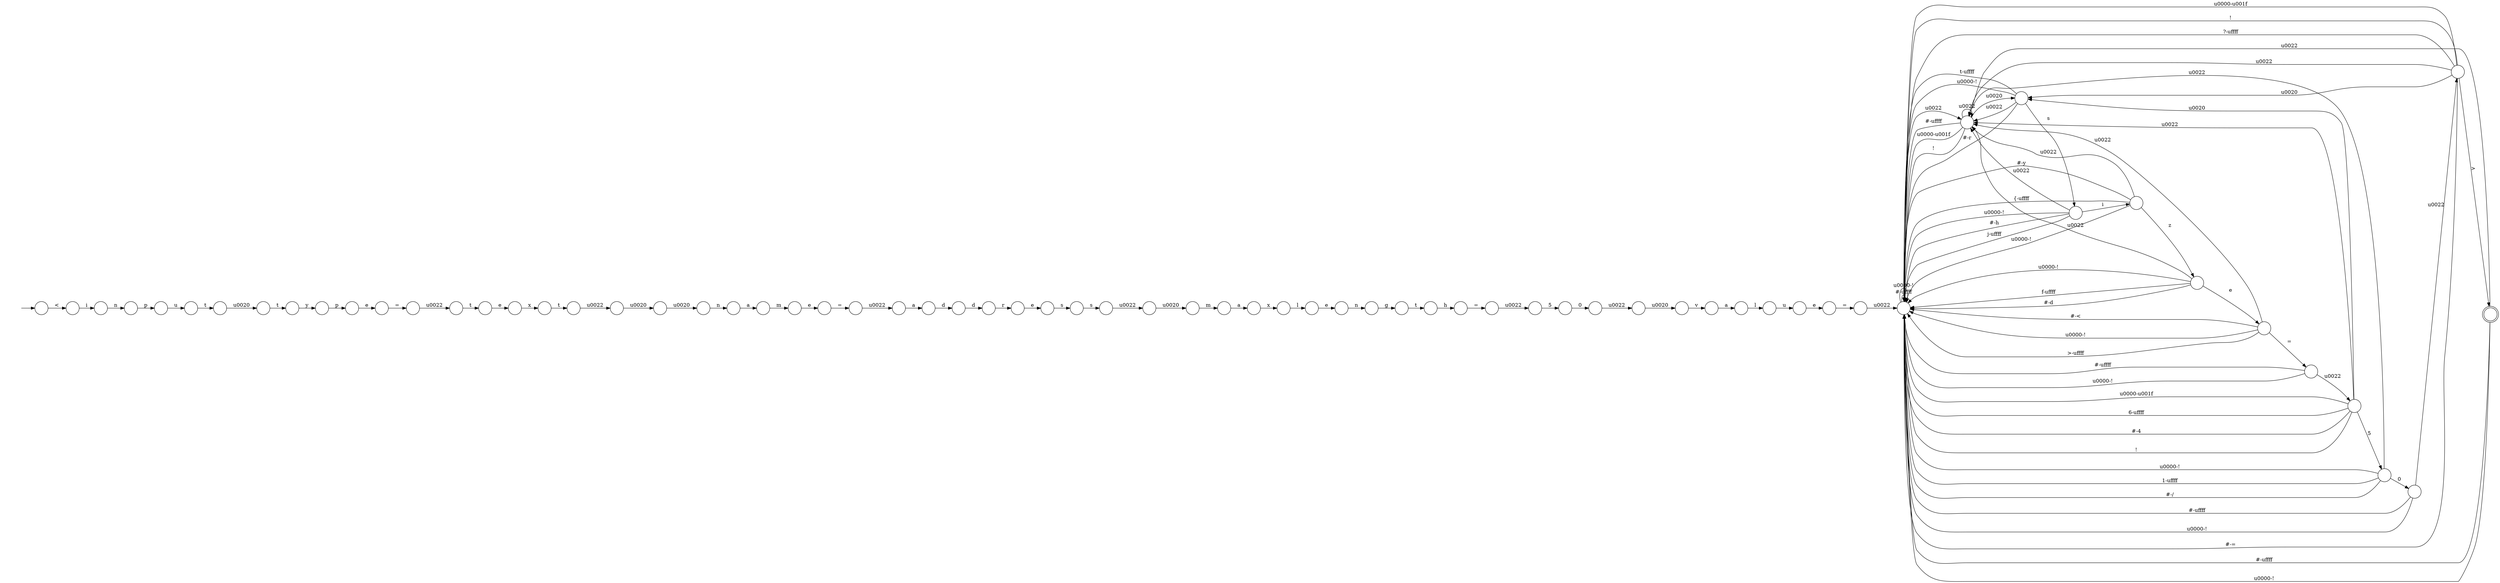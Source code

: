 digraph Automaton {
  rankdir = LR;
  0 [shape=circle,label=""];
  0 -> 53 [label="u"]
  1 [shape=circle,label=""];
  1 -> 18 [label="a"]
  2 [shape=circle,label=""];
  2 -> 44 [label="r"]
  3 [shape=circle,label=""];
  3 -> 16 [label="d"]
  4 [shape=circle,label=""];
  4 -> 8 [label="t"]
  5 [shape=circle,label=""];
  5 -> 51 [label="\u0022"]
  5 -> 10 [label="\u0000-\u001f"]
  5 -> 56 [label="5"]
  5 -> 28 [label="\u0020"]
  5 -> 10 [label="6-\uffff"]
  5 -> 10 [label="#-4"]
  5 -> 10 [label="!"]
  6 [shape=circle,label=""];
  initial [shape=plaintext,label=""];
  initial -> 6
  6 -> 33 [label="<"]
  7 [shape=circle,label=""];
  7 -> 35 [label="="]
  7 -> 51 [label="\u0022"]
  7 -> 10 [label="#-<"]
  7 -> 10 [label="\u0000-!"]
  7 -> 10 [label=">-\uffff"]
  8 [shape=circle,label=""];
  8 -> 34 [label="h"]
  9 [shape=circle,label=""];
  9 -> 43 [label="="]
  10 [shape=circle,label=""];
  10 -> 51 [label="\u0022"]
  10 -> 10 [label="#-\uffff"]
  10 -> 10 [label="\u0000-!"]
  11 [shape=circle,label=""];
  11 -> 42 [label="\u0022"]
  11 -> 10 [label="#-\uffff"]
  11 -> 10 [label="\u0000-!"]
  12 [shape=circle,label=""];
  12 -> 54 [label="z"]
  12 -> 51 [label="\u0022"]
  12 -> 10 [label="\u0000-!"]
  12 -> 10 [label="#-y"]
  12 -> 10 [label="{-\uffff"]
  13 [shape=circle,label=""];
  13 -> 66 [label="\u0020"]
  14 [shape=circle,label=""];
  14 -> 51 [label="\u0022"]
  14 -> 10 [label="\u0000-!"]
  14 -> 12 [label="i"]
  14 -> 10 [label="#-h"]
  14 -> 10 [label="j-\uffff"]
  15 [shape=circle,label=""];
  15 -> 67 [label="u"]
  16 [shape=circle,label=""];
  16 -> 2 [label="d"]
  17 [shape=circle,label=""];
  17 -> 29 [label="="]
  18 [shape=circle,label=""];
  18 -> 55 [label="x"]
  19 [shape=circle,label=""];
  19 -> 57 [label="e"]
  20 [shape=circle,label=""];
  20 -> 27 [label="t"]
  21 [shape=circle,label=""];
  21 -> 62 [label="="]
  22 [shape=circle,label=""];
  22 -> 64 [label="a"]
  23 [shape=circle,label=""];
  23 -> 61 [label="\u0022"]
  24 [shape=circle,label=""];
  24 -> 13 [label="\u0022"]
  25 [shape=circle,label=""];
  25 -> 65 [label="n"]
  26 [shape=circle,label=""];
  26 -> 32 [label="0"]
  27 [shape=circle,label=""];
  27 -> 49 [label="e"]
  28 [shape=circle,label=""];
  28 -> 51 [label="\u0022"]
  28 -> 10 [label="\u0000-!"]
  28 -> 10 [label="#-r"]
  28 -> 14 [label="s"]
  28 -> 10 [label="t-\uffff"]
  29 [shape=circle,label=""];
  29 -> 10 [label="\u0022"]
  30 [shape=doublecircle,label=""];
  30 -> 51 [label="\u0022"]
  30 -> 10 [label="#-\uffff"]
  30 -> 10 [label="\u0000-!"]
  31 [shape=circle,label=""];
  31 -> 39 [label="y"]
  32 [shape=circle,label=""];
  32 -> 41 [label="\u0022"]
  33 [shape=circle,label=""];
  33 -> 59 [label="i"]
  34 [shape=circle,label=""];
  34 -> 23 [label="="]
  35 [shape=circle,label=""];
  35 -> 5 [label="\u0022"]
  35 -> 10 [label="#-\uffff"]
  35 -> 10 [label="\u0000-!"]
  36 [shape=circle,label=""];
  36 -> 9 [label="e"]
  37 [shape=circle,label=""];
  37 -> 25 [label="\u0020"]
  38 [shape=circle,label=""];
  38 -> 37 [label="\u0020"]
  39 [shape=circle,label=""];
  39 -> 63 [label="p"]
  40 [shape=circle,label=""];
  40 -> 60 [label="s"]
  41 [shape=circle,label=""];
  41 -> 48 [label="\u0020"]
  42 [shape=circle,label=""];
  42 -> 51 [label="\u0022"]
  42 -> 10 [label="#-="]
  42 -> 30 [label=">"]
  42 -> 10 [label="\u0000-\u001f"]
  42 -> 28 [label="\u0020"]
  42 -> 10 [label="!"]
  42 -> 10 [label="?-\uffff"]
  43 [shape=circle,label=""];
  43 -> 46 [label="\u0022"]
  44 [shape=circle,label=""];
  44 -> 40 [label="e"]
  45 [shape=circle,label=""];
  45 -> 36 [label="m"]
  46 [shape=circle,label=""];
  46 -> 3 [label="a"]
  47 [shape=circle,label=""];
  47 -> 38 [label="\u0022"]
  48 [shape=circle,label=""];
  48 -> 22 [label="v"]
  49 [shape=circle,label=""];
  49 -> 50 [label="x"]
  50 [shape=circle,label=""];
  50 -> 47 [label="t"]
  51 [shape=circle,label=""];
  51 -> 51 [label="\u0022"]
  51 -> 10 [label="#-\uffff"]
  51 -> 10 [label="\u0000-\u001f"]
  51 -> 28 [label="\u0020"]
  51 -> 10 [label="!"]
  52 [shape=circle,label=""];
  52 -> 69 [label="\u0020"]
  53 [shape=circle,label=""];
  53 -> 17 [label="e"]
  54 [shape=circle,label=""];
  54 -> 51 [label="\u0022"]
  54 -> 10 [label="\u0000-!"]
  54 -> 7 [label="e"]
  54 -> 10 [label="f-\uffff"]
  54 -> 10 [label="#-d"]
  55 [shape=circle,label=""];
  55 -> 19 [label="l"]
  56 [shape=circle,label=""];
  56 -> 51 [label="\u0022"]
  56 -> 10 [label="\u0000-!"]
  56 -> 10 [label="1-\uffff"]
  56 -> 11 [label="0"]
  56 -> 10 [label="#-/"]
  57 [shape=circle,label=""];
  57 -> 58 [label="n"]
  58 [shape=circle,label=""];
  58 -> 4 [label="g"]
  59 [shape=circle,label=""];
  59 -> 68 [label="n"]
  60 [shape=circle,label=""];
  60 -> 24 [label="s"]
  61 [shape=circle,label=""];
  61 -> 26 [label="5"]
  62 [shape=circle,label=""];
  62 -> 20 [label="\u0022"]
  63 [shape=circle,label=""];
  63 -> 21 [label="e"]
  64 [shape=circle,label=""];
  64 -> 0 [label="l"]
  65 [shape=circle,label=""];
  65 -> 45 [label="a"]
  66 [shape=circle,label=""];
  66 -> 1 [label="m"]
  67 [shape=circle,label=""];
  67 -> 52 [label="t"]
  68 [shape=circle,label=""];
  68 -> 15 [label="p"]
  69 [shape=circle,label=""];
  69 -> 31 [label="t"]
}

